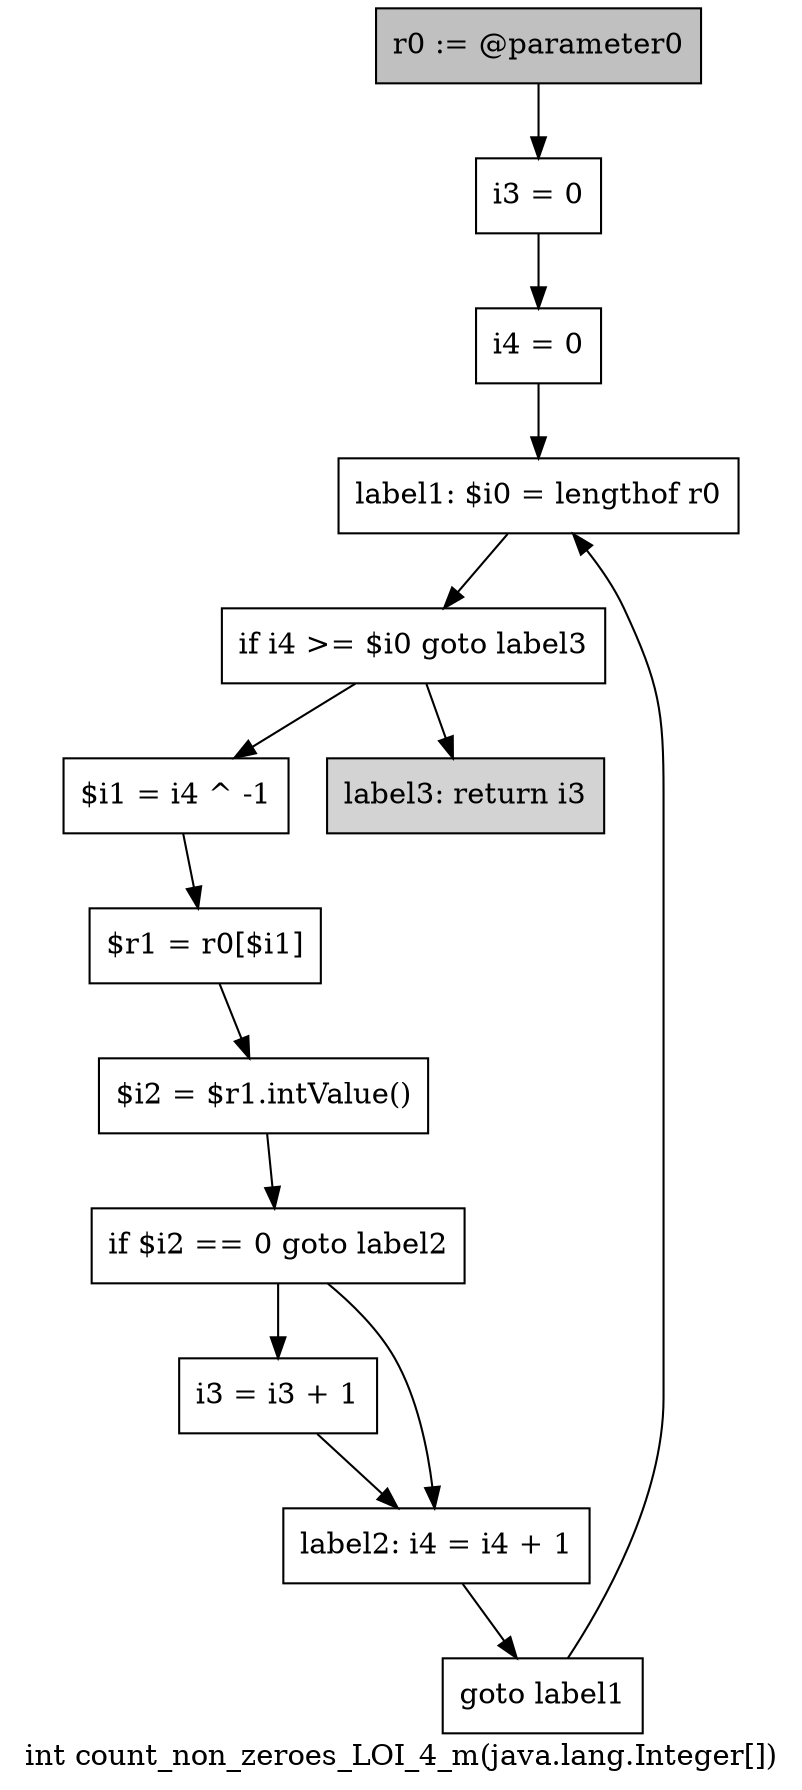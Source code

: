 digraph "int count_non_zeroes_LOI_4_m(java.lang.Integer[])" {
    label="int count_non_zeroes_LOI_4_m(java.lang.Integer[])";
    node [shape=box];
    "0" [style=filled,fillcolor=gray,label="r0 := @parameter0",];
    "1" [label="i3 = 0",];
    "0"->"1";
    "2" [label="i4 = 0",];
    "1"->"2";
    "3" [label="label1: $i0 = lengthof r0",];
    "2"->"3";
    "4" [label="if i4 >= $i0 goto label3",];
    "3"->"4";
    "5" [label="$i1 = i4 ^ -1",];
    "4"->"5";
    "12" [style=filled,fillcolor=lightgray,label="label3: return i3",];
    "4"->"12";
    "6" [label="$r1 = r0[$i1]",];
    "5"->"6";
    "7" [label="$i2 = $r1.intValue()",];
    "6"->"7";
    "8" [label="if $i2 == 0 goto label2",];
    "7"->"8";
    "9" [label="i3 = i3 + 1",];
    "8"->"9";
    "10" [label="label2: i4 = i4 + 1",];
    "8"->"10";
    "9"->"10";
    "11" [label="goto label1",];
    "10"->"11";
    "11"->"3";
}
